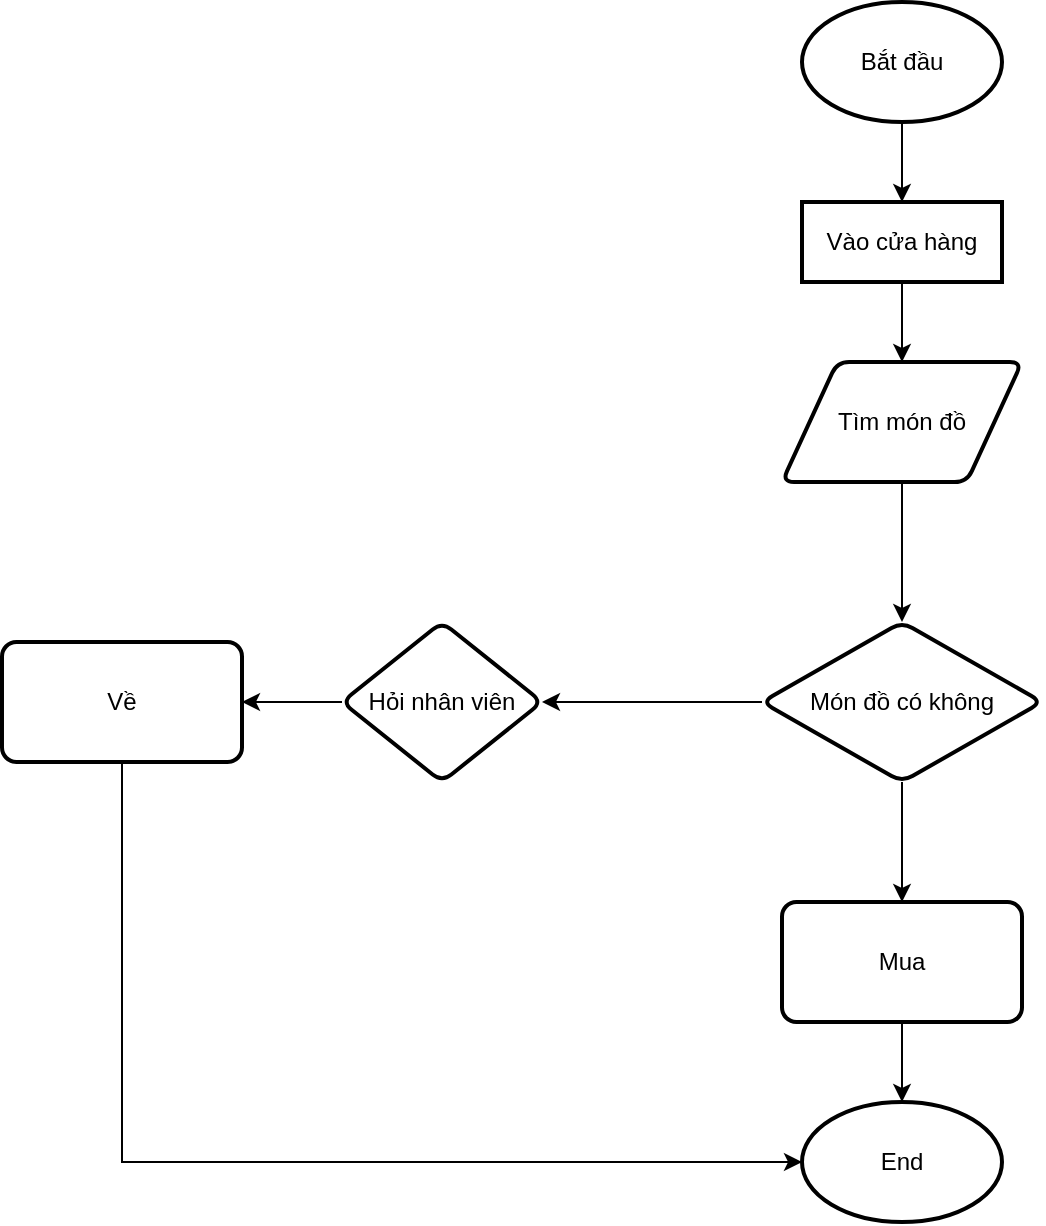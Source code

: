 <mxfile version="28.1.1">
  <diagram name="Trang-1" id="bkw-b8cfBhNPXRHv5hc2">
    <mxGraphModel dx="1273" dy="570" grid="1" gridSize="10" guides="1" tooltips="1" connect="1" arrows="1" fold="1" page="1" pageScale="1" pageWidth="3300" pageHeight="4681" math="0" shadow="0">
      <root>
        <mxCell id="0" />
        <mxCell id="1" parent="0" />
        <mxCell id="I1r3URm_D5xGRLia7ZML-3" value="" style="edgeStyle=orthogonalEdgeStyle;rounded=0;orthogonalLoop=1;jettySize=auto;html=1;" edge="1" parent="1" source="I1r3URm_D5xGRLia7ZML-1" target="I1r3URm_D5xGRLia7ZML-2">
          <mxGeometry relative="1" as="geometry" />
        </mxCell>
        <mxCell id="I1r3URm_D5xGRLia7ZML-1" value="Bắt đầu" style="strokeWidth=2;html=1;shape=mxgraph.flowchart.start_1;whiteSpace=wrap;" vertex="1" parent="1">
          <mxGeometry x="490" y="80" width="100" height="60" as="geometry" />
        </mxCell>
        <mxCell id="I1r3URm_D5xGRLia7ZML-5" value="" style="edgeStyle=orthogonalEdgeStyle;rounded=0;orthogonalLoop=1;jettySize=auto;html=1;" edge="1" parent="1" source="I1r3URm_D5xGRLia7ZML-2" target="I1r3URm_D5xGRLia7ZML-4">
          <mxGeometry relative="1" as="geometry" />
        </mxCell>
        <mxCell id="I1r3URm_D5xGRLia7ZML-2" value="Vào cửa hàng" style="whiteSpace=wrap;html=1;strokeWidth=2;" vertex="1" parent="1">
          <mxGeometry x="490" y="180" width="100" height="40" as="geometry" />
        </mxCell>
        <mxCell id="I1r3URm_D5xGRLia7ZML-7" value="" style="edgeStyle=orthogonalEdgeStyle;rounded=0;orthogonalLoop=1;jettySize=auto;html=1;" edge="1" parent="1" source="I1r3URm_D5xGRLia7ZML-4" target="I1r3URm_D5xGRLia7ZML-6">
          <mxGeometry relative="1" as="geometry" />
        </mxCell>
        <mxCell id="I1r3URm_D5xGRLia7ZML-4" value="Tìm món đồ" style="shape=parallelogram;html=1;strokeWidth=2;perimeter=parallelogramPerimeter;whiteSpace=wrap;rounded=1;arcSize=12;size=0.23;" vertex="1" parent="1">
          <mxGeometry x="480" y="260" width="120" height="60" as="geometry" />
        </mxCell>
        <mxCell id="I1r3URm_D5xGRLia7ZML-9" value="" style="edgeStyle=orthogonalEdgeStyle;rounded=0;orthogonalLoop=1;jettySize=auto;html=1;" edge="1" parent="1" source="I1r3URm_D5xGRLia7ZML-6" target="I1r3URm_D5xGRLia7ZML-8">
          <mxGeometry relative="1" as="geometry" />
        </mxCell>
        <mxCell id="I1r3URm_D5xGRLia7ZML-11" value="" style="edgeStyle=orthogonalEdgeStyle;rounded=0;orthogonalLoop=1;jettySize=auto;html=1;" edge="1" parent="1" source="I1r3URm_D5xGRLia7ZML-6" target="I1r3URm_D5xGRLia7ZML-10">
          <mxGeometry relative="1" as="geometry" />
        </mxCell>
        <mxCell id="I1r3URm_D5xGRLia7ZML-6" value="Món đồ có không" style="rhombus;whiteSpace=wrap;html=1;strokeWidth=2;rounded=1;arcSize=12;" vertex="1" parent="1">
          <mxGeometry x="470" y="390" width="140" height="80" as="geometry" />
        </mxCell>
        <mxCell id="I1r3URm_D5xGRLia7ZML-15" value="" style="edgeStyle=orthogonalEdgeStyle;rounded=0;orthogonalLoop=1;jettySize=auto;html=1;" edge="1" parent="1" source="I1r3URm_D5xGRLia7ZML-8" target="I1r3URm_D5xGRLia7ZML-14">
          <mxGeometry relative="1" as="geometry" />
        </mxCell>
        <mxCell id="I1r3URm_D5xGRLia7ZML-8" value="Hỏi nhân viên" style="rhombus;whiteSpace=wrap;html=1;strokeWidth=2;rounded=1;arcSize=12;" vertex="1" parent="1">
          <mxGeometry x="260" y="390" width="100" height="80" as="geometry" />
        </mxCell>
        <mxCell id="I1r3URm_D5xGRLia7ZML-13" value="" style="edgeStyle=orthogonalEdgeStyle;rounded=0;orthogonalLoop=1;jettySize=auto;html=1;" edge="1" parent="1" source="I1r3URm_D5xGRLia7ZML-10" target="I1r3URm_D5xGRLia7ZML-12">
          <mxGeometry relative="1" as="geometry" />
        </mxCell>
        <mxCell id="I1r3URm_D5xGRLia7ZML-10" value="Mua" style="whiteSpace=wrap;html=1;strokeWidth=2;rounded=1;arcSize=12;" vertex="1" parent="1">
          <mxGeometry x="480" y="530" width="120" height="60" as="geometry" />
        </mxCell>
        <mxCell id="I1r3URm_D5xGRLia7ZML-12" value="End" style="strokeWidth=2;html=1;shape=mxgraph.flowchart.start_1;whiteSpace=wrap;" vertex="1" parent="1">
          <mxGeometry x="490" y="630" width="100" height="60" as="geometry" />
        </mxCell>
        <mxCell id="I1r3URm_D5xGRLia7ZML-14" value="Về" style="whiteSpace=wrap;html=1;strokeWidth=2;rounded=1;arcSize=12;" vertex="1" parent="1">
          <mxGeometry x="90" y="400" width="120" height="60" as="geometry" />
        </mxCell>
        <mxCell id="I1r3URm_D5xGRLia7ZML-16" style="edgeStyle=orthogonalEdgeStyle;rounded=0;orthogonalLoop=1;jettySize=auto;html=1;entryX=0;entryY=0.5;entryDx=0;entryDy=0;entryPerimeter=0;" edge="1" parent="1" source="I1r3URm_D5xGRLia7ZML-14" target="I1r3URm_D5xGRLia7ZML-12">
          <mxGeometry relative="1" as="geometry">
            <Array as="points">
              <mxPoint x="150" y="660" />
            </Array>
          </mxGeometry>
        </mxCell>
      </root>
    </mxGraphModel>
  </diagram>
</mxfile>
